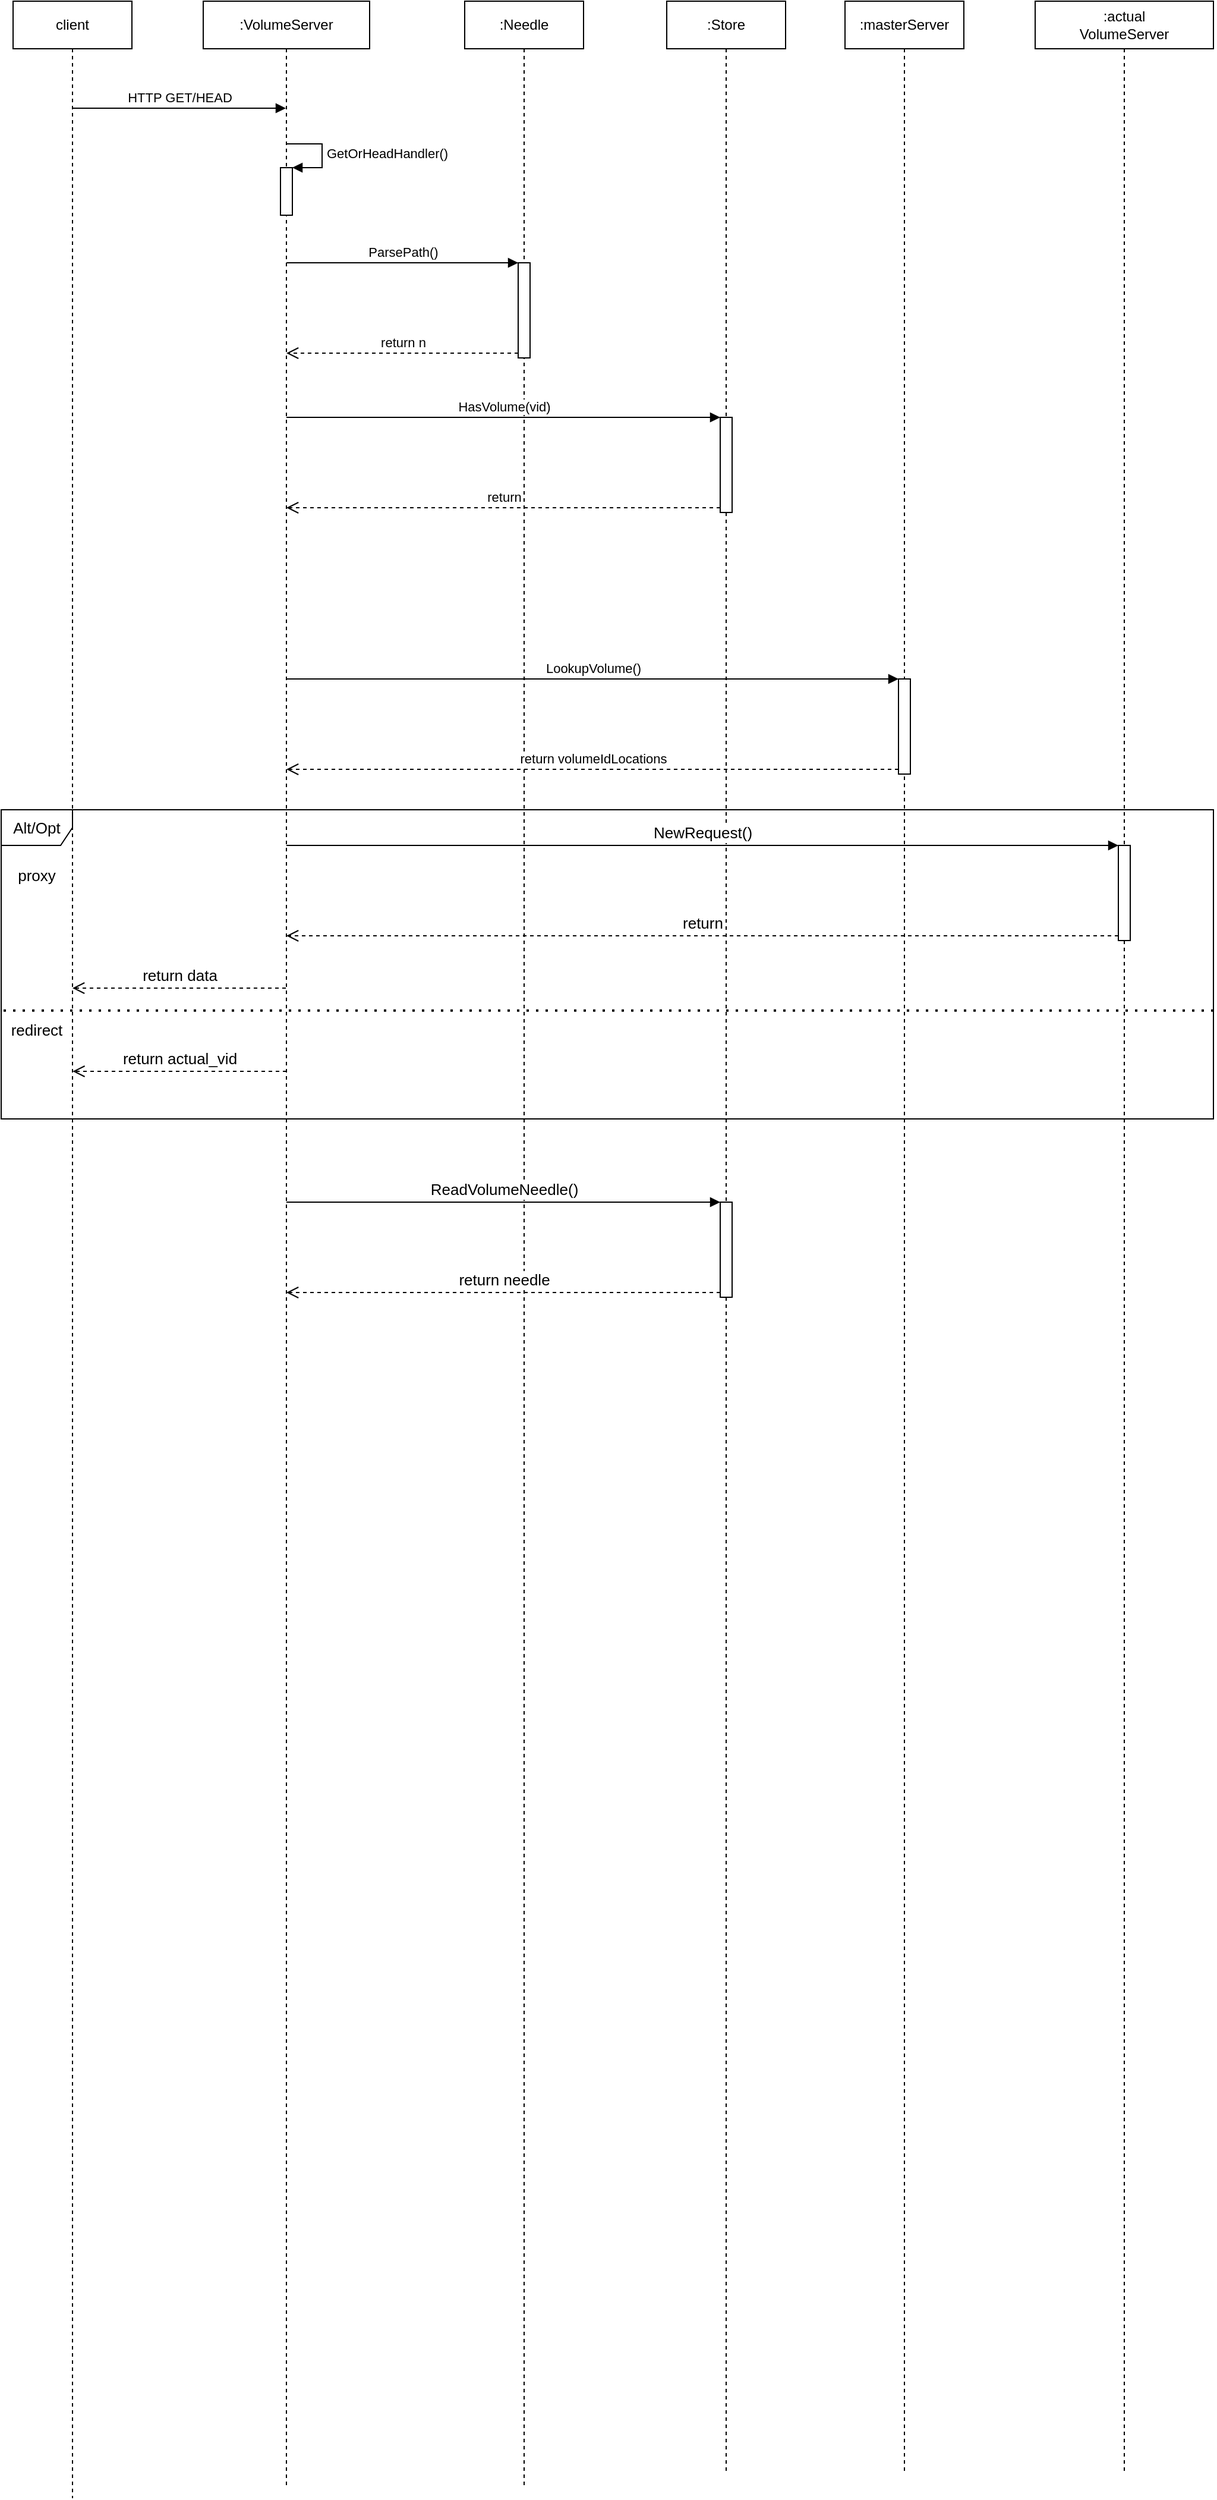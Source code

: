 <mxfile version="17.1.0" type="github">
  <diagram id="ZUv0kWveBhRgq61k_FSB" name="Page-1">
    <mxGraphModel dx="2228" dy="1282" grid="1" gridSize="10" guides="1" tooltips="1" connect="1" arrows="1" fold="1" page="1" pageScale="1" pageWidth="827" pageHeight="1169" math="0" shadow="0">
      <root>
        <mxCell id="0" />
        <mxCell id="1" parent="0" />
        <mxCell id="A5UkUH_RqDgsUybbbhkv-34" value="Alt/Opt" style="shape=umlFrame;whiteSpace=wrap;html=1;fontSize=13;" vertex="1" parent="1">
          <mxGeometry x="30" y="720" width="1020" height="260" as="geometry" />
        </mxCell>
        <mxCell id="A5UkUH_RqDgsUybbbhkv-2" value="client" style="shape=umlLifeline;perimeter=lifelinePerimeter;whiteSpace=wrap;html=1;container=1;collapsible=0;recursiveResize=0;outlineConnect=0;" vertex="1" parent="1">
          <mxGeometry x="40" y="40" width="100" height="2100" as="geometry" />
        </mxCell>
        <mxCell id="A5UkUH_RqDgsUybbbhkv-3" value=":VolumeServer" style="shape=umlLifeline;perimeter=lifelinePerimeter;whiteSpace=wrap;html=1;container=1;collapsible=0;recursiveResize=0;outlineConnect=0;" vertex="1" parent="1">
          <mxGeometry x="200" y="40" width="140" height="2090" as="geometry" />
        </mxCell>
        <mxCell id="A5UkUH_RqDgsUybbbhkv-9" value="" style="html=1;points=[];perimeter=orthogonalPerimeter;" vertex="1" parent="A5UkUH_RqDgsUybbbhkv-3">
          <mxGeometry x="65" y="140" width="10" height="40" as="geometry" />
        </mxCell>
        <mxCell id="A5UkUH_RqDgsUybbbhkv-10" value="GetOrHeadHandler()" style="edgeStyle=orthogonalEdgeStyle;html=1;align=left;spacingLeft=2;endArrow=block;rounded=0;entryX=1;entryY=0;" edge="1" target="A5UkUH_RqDgsUybbbhkv-9" parent="A5UkUH_RqDgsUybbbhkv-3">
          <mxGeometry relative="1" as="geometry">
            <mxPoint x="70" y="120" as="sourcePoint" />
            <Array as="points">
              <mxPoint x="100" y="120" />
            </Array>
          </mxGeometry>
        </mxCell>
        <mxCell id="A5UkUH_RqDgsUybbbhkv-33" value="return actual_vid" style="html=1;verticalAlign=bottom;endArrow=open;dashed=1;endSize=8;rounded=0;fontSize=13;" edge="1" parent="A5UkUH_RqDgsUybbbhkv-3">
          <mxGeometry relative="1" as="geometry">
            <mxPoint x="70" y="900" as="sourcePoint" />
            <mxPoint x="-109.833" y="900" as="targetPoint" />
          </mxGeometry>
        </mxCell>
        <mxCell id="A5UkUH_RqDgsUybbbhkv-7" value="HTTP GET/HEAD" style="html=1;verticalAlign=bottom;endArrow=block;rounded=0;" edge="1" parent="1" target="A5UkUH_RqDgsUybbbhkv-3">
          <mxGeometry width="80" relative="1" as="geometry">
            <mxPoint x="90" y="130" as="sourcePoint" />
            <mxPoint x="170" y="130" as="targetPoint" />
          </mxGeometry>
        </mxCell>
        <mxCell id="A5UkUH_RqDgsUybbbhkv-11" value=":Needle" style="shape=umlLifeline;perimeter=lifelinePerimeter;whiteSpace=wrap;html=1;container=1;collapsible=0;recursiveResize=0;outlineConnect=0;" vertex="1" parent="1">
          <mxGeometry x="420" y="40" width="100" height="2090" as="geometry" />
        </mxCell>
        <mxCell id="A5UkUH_RqDgsUybbbhkv-12" value="" style="html=1;points=[];perimeter=orthogonalPerimeter;" vertex="1" parent="A5UkUH_RqDgsUybbbhkv-11">
          <mxGeometry x="45" y="220" width="10" height="80" as="geometry" />
        </mxCell>
        <mxCell id="A5UkUH_RqDgsUybbbhkv-13" value="ParsePath()" style="html=1;verticalAlign=bottom;endArrow=block;entryX=0;entryY=0;rounded=0;" edge="1" target="A5UkUH_RqDgsUybbbhkv-12" parent="1" source="A5UkUH_RqDgsUybbbhkv-3">
          <mxGeometry relative="1" as="geometry">
            <mxPoint x="370" y="260" as="sourcePoint" />
          </mxGeometry>
        </mxCell>
        <mxCell id="A5UkUH_RqDgsUybbbhkv-14" value="return n" style="html=1;verticalAlign=bottom;endArrow=open;dashed=1;endSize=8;exitX=0;exitY=0.95;rounded=0;" edge="1" source="A5UkUH_RqDgsUybbbhkv-12" parent="1" target="A5UkUH_RqDgsUybbbhkv-3">
          <mxGeometry relative="1" as="geometry">
            <mxPoint x="390" y="336" as="targetPoint" />
          </mxGeometry>
        </mxCell>
        <mxCell id="A5UkUH_RqDgsUybbbhkv-16" value=":Store" style="shape=umlLifeline;perimeter=lifelinePerimeter;whiteSpace=wrap;html=1;container=1;collapsible=0;recursiveResize=0;outlineConnect=0;" vertex="1" parent="1">
          <mxGeometry x="590" y="40" width="100" height="2080" as="geometry" />
        </mxCell>
        <mxCell id="A5UkUH_RqDgsUybbbhkv-17" value="" style="html=1;points=[];perimeter=orthogonalPerimeter;" vertex="1" parent="A5UkUH_RqDgsUybbbhkv-16">
          <mxGeometry x="45" y="350" width="10" height="80" as="geometry" />
        </mxCell>
        <mxCell id="A5UkUH_RqDgsUybbbhkv-38" value="" style="html=1;points=[];perimeter=orthogonalPerimeter;fontSize=13;" vertex="1" parent="A5UkUH_RqDgsUybbbhkv-16">
          <mxGeometry x="45" y="1010" width="10" height="80" as="geometry" />
        </mxCell>
        <mxCell id="A5UkUH_RqDgsUybbbhkv-18" value="HasVolume(vid)" style="html=1;verticalAlign=bottom;endArrow=block;entryX=0;entryY=0;rounded=0;" edge="1" target="A5UkUH_RqDgsUybbbhkv-17" parent="1">
          <mxGeometry relative="1" as="geometry">
            <mxPoint x="270" y="390" as="sourcePoint" />
          </mxGeometry>
        </mxCell>
        <mxCell id="A5UkUH_RqDgsUybbbhkv-19" value="return" style="html=1;verticalAlign=bottom;endArrow=open;dashed=1;endSize=8;exitX=0;exitY=0.95;rounded=0;" edge="1" source="A5UkUH_RqDgsUybbbhkv-17" parent="1">
          <mxGeometry relative="1" as="geometry">
            <mxPoint x="270" y="466" as="targetPoint" />
          </mxGeometry>
        </mxCell>
        <mxCell id="A5UkUH_RqDgsUybbbhkv-23" value=":masterServer" style="shape=umlLifeline;perimeter=lifelinePerimeter;whiteSpace=wrap;html=1;container=1;collapsible=0;recursiveResize=0;outlineConnect=0;" vertex="1" parent="1">
          <mxGeometry x="740" y="40" width="100" height="2080" as="geometry" />
        </mxCell>
        <mxCell id="A5UkUH_RqDgsUybbbhkv-24" value="" style="html=1;points=[];perimeter=orthogonalPerimeter;" vertex="1" parent="A5UkUH_RqDgsUybbbhkv-23">
          <mxGeometry x="45" y="570" width="10" height="80" as="geometry" />
        </mxCell>
        <mxCell id="A5UkUH_RqDgsUybbbhkv-25" value="LookupVolume()" style="html=1;verticalAlign=bottom;endArrow=block;entryX=0;entryY=0;rounded=0;" edge="1" target="A5UkUH_RqDgsUybbbhkv-24" parent="1" source="A5UkUH_RqDgsUybbbhkv-3">
          <mxGeometry relative="1" as="geometry">
            <mxPoint x="715" y="610" as="sourcePoint" />
          </mxGeometry>
        </mxCell>
        <mxCell id="A5UkUH_RqDgsUybbbhkv-26" value="return volumeIdLocations" style="html=1;verticalAlign=bottom;endArrow=open;dashed=1;endSize=8;exitX=0;exitY=0.95;rounded=0;" edge="1" source="A5UkUH_RqDgsUybbbhkv-24" parent="1" target="A5UkUH_RqDgsUybbbhkv-3">
          <mxGeometry relative="1" as="geometry">
            <mxPoint x="715" y="686" as="targetPoint" />
          </mxGeometry>
        </mxCell>
        <mxCell id="A5UkUH_RqDgsUybbbhkv-27" value=":actual&lt;br&gt;VolumeServer" style="shape=umlLifeline;perimeter=lifelinePerimeter;whiteSpace=wrap;html=1;container=1;collapsible=0;recursiveResize=0;outlineConnect=0;" vertex="1" parent="1">
          <mxGeometry x="900" y="40" width="150" height="2080" as="geometry" />
        </mxCell>
        <mxCell id="A5UkUH_RqDgsUybbbhkv-28" value="" style="html=1;points=[];perimeter=orthogonalPerimeter;fontSize=13;" vertex="1" parent="A5UkUH_RqDgsUybbbhkv-27">
          <mxGeometry x="70" y="710" width="10" height="80" as="geometry" />
        </mxCell>
        <mxCell id="A5UkUH_RqDgsUybbbhkv-36" value="proxy" style="text;html=1;strokeColor=none;fillColor=none;align=center;verticalAlign=middle;whiteSpace=wrap;rounded=0;fontSize=13;" vertex="1" parent="A5UkUH_RqDgsUybbbhkv-27">
          <mxGeometry x="-870" y="720" width="60" height="30" as="geometry" />
        </mxCell>
        <mxCell id="A5UkUH_RqDgsUybbbhkv-37" value="redirect" style="text;html=1;strokeColor=none;fillColor=none;align=center;verticalAlign=middle;whiteSpace=wrap;rounded=0;fontSize=13;" vertex="1" parent="A5UkUH_RqDgsUybbbhkv-27">
          <mxGeometry x="-870" y="850" width="60" height="30" as="geometry" />
        </mxCell>
        <mxCell id="A5UkUH_RqDgsUybbbhkv-29" value="NewRequest()" style="html=1;verticalAlign=bottom;endArrow=block;entryX=0;entryY=0;rounded=0;fontSize=13;" edge="1" target="A5UkUH_RqDgsUybbbhkv-28" parent="1" source="A5UkUH_RqDgsUybbbhkv-3">
          <mxGeometry relative="1" as="geometry">
            <mxPoint x="870" y="750" as="sourcePoint" />
          </mxGeometry>
        </mxCell>
        <mxCell id="A5UkUH_RqDgsUybbbhkv-30" value="return" style="html=1;verticalAlign=bottom;endArrow=open;dashed=1;endSize=8;exitX=0;exitY=0.95;rounded=0;fontSize=13;" edge="1" source="A5UkUH_RqDgsUybbbhkv-28" parent="1" target="A5UkUH_RqDgsUybbbhkv-3">
          <mxGeometry relative="1" as="geometry">
            <mxPoint x="870" y="826" as="targetPoint" />
          </mxGeometry>
        </mxCell>
        <mxCell id="A5UkUH_RqDgsUybbbhkv-31" value="return data" style="html=1;verticalAlign=bottom;endArrow=open;dashed=1;endSize=8;rounded=0;fontSize=13;" edge="1" parent="1" source="A5UkUH_RqDgsUybbbhkv-3" target="A5UkUH_RqDgsUybbbhkv-2">
          <mxGeometry relative="1" as="geometry">
            <mxPoint x="250" y="860" as="sourcePoint" />
            <mxPoint x="170" y="860" as="targetPoint" />
            <Array as="points">
              <mxPoint x="220" y="870" />
            </Array>
          </mxGeometry>
        </mxCell>
        <mxCell id="A5UkUH_RqDgsUybbbhkv-35" value="" style="endArrow=none;dashed=1;html=1;dashPattern=1 3;strokeWidth=2;rounded=0;fontSize=13;entryX=0;entryY=0.457;entryDx=0;entryDy=0;entryPerimeter=0;exitX=1;exitY=0.457;exitDx=0;exitDy=0;exitPerimeter=0;" edge="1" parent="1">
          <mxGeometry width="50" height="50" relative="1" as="geometry">
            <mxPoint x="1050" y="888.82" as="sourcePoint" />
            <mxPoint x="30" y="888.82" as="targetPoint" />
          </mxGeometry>
        </mxCell>
        <mxCell id="A5UkUH_RqDgsUybbbhkv-39" value="ReadVolumeNeedle()" style="html=1;verticalAlign=bottom;endArrow=block;entryX=0;entryY=0;rounded=0;fontSize=13;" edge="1" target="A5UkUH_RqDgsUybbbhkv-38" parent="1" source="A5UkUH_RqDgsUybbbhkv-3">
          <mxGeometry relative="1" as="geometry">
            <mxPoint x="565" y="1050" as="sourcePoint" />
          </mxGeometry>
        </mxCell>
        <mxCell id="A5UkUH_RqDgsUybbbhkv-40" value="return needle" style="html=1;verticalAlign=bottom;endArrow=open;dashed=1;endSize=8;exitX=0;exitY=0.95;rounded=0;fontSize=13;" edge="1" source="A5UkUH_RqDgsUybbbhkv-38" parent="1" target="A5UkUH_RqDgsUybbbhkv-3">
          <mxGeometry relative="1" as="geometry">
            <mxPoint x="565" y="1126" as="targetPoint" />
          </mxGeometry>
        </mxCell>
      </root>
    </mxGraphModel>
  </diagram>
</mxfile>
